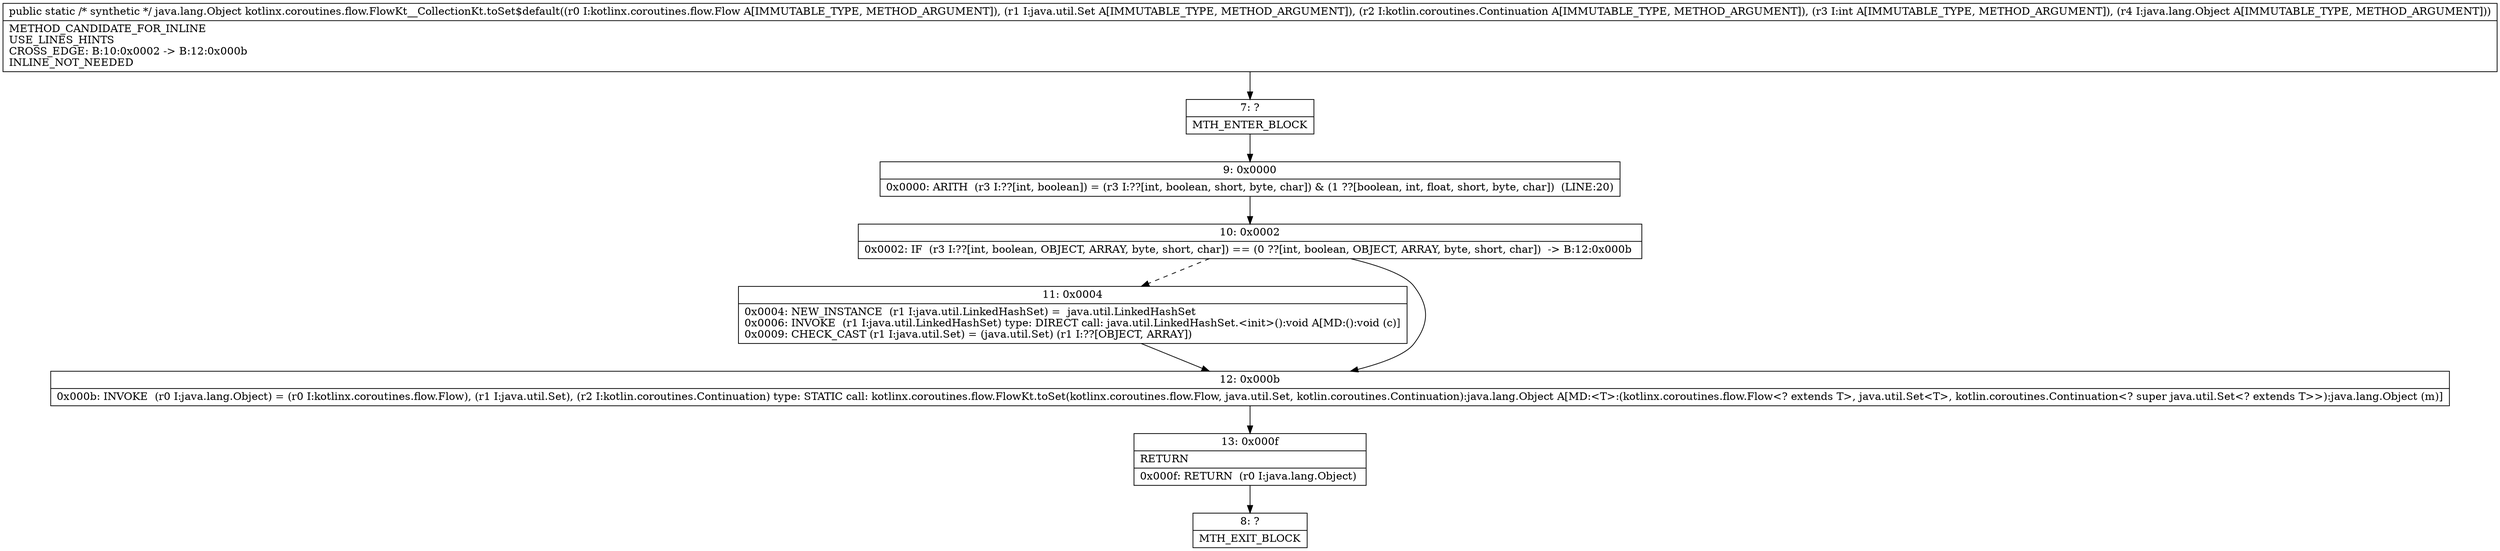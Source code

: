 digraph "CFG forkotlinx.coroutines.flow.FlowKt__CollectionKt.toSet$default(Lkotlinx\/coroutines\/flow\/Flow;Ljava\/util\/Set;Lkotlin\/coroutines\/Continuation;ILjava\/lang\/Object;)Ljava\/lang\/Object;" {
Node_7 [shape=record,label="{7\:\ ?|MTH_ENTER_BLOCK\l}"];
Node_9 [shape=record,label="{9\:\ 0x0000|0x0000: ARITH  (r3 I:??[int, boolean]) = (r3 I:??[int, boolean, short, byte, char]) & (1 ??[boolean, int, float, short, byte, char])  (LINE:20)\l}"];
Node_10 [shape=record,label="{10\:\ 0x0002|0x0002: IF  (r3 I:??[int, boolean, OBJECT, ARRAY, byte, short, char]) == (0 ??[int, boolean, OBJECT, ARRAY, byte, short, char])  \-\> B:12:0x000b \l}"];
Node_11 [shape=record,label="{11\:\ 0x0004|0x0004: NEW_INSTANCE  (r1 I:java.util.LinkedHashSet) =  java.util.LinkedHashSet \l0x0006: INVOKE  (r1 I:java.util.LinkedHashSet) type: DIRECT call: java.util.LinkedHashSet.\<init\>():void A[MD:():void (c)]\l0x0009: CHECK_CAST (r1 I:java.util.Set) = (java.util.Set) (r1 I:??[OBJECT, ARRAY]) \l}"];
Node_12 [shape=record,label="{12\:\ 0x000b|0x000b: INVOKE  (r0 I:java.lang.Object) = (r0 I:kotlinx.coroutines.flow.Flow), (r1 I:java.util.Set), (r2 I:kotlin.coroutines.Continuation) type: STATIC call: kotlinx.coroutines.flow.FlowKt.toSet(kotlinx.coroutines.flow.Flow, java.util.Set, kotlin.coroutines.Continuation):java.lang.Object A[MD:\<T\>:(kotlinx.coroutines.flow.Flow\<? extends T\>, java.util.Set\<T\>, kotlin.coroutines.Continuation\<? super java.util.Set\<? extends T\>\>):java.lang.Object (m)]\l}"];
Node_13 [shape=record,label="{13\:\ 0x000f|RETURN\l|0x000f: RETURN  (r0 I:java.lang.Object) \l}"];
Node_8 [shape=record,label="{8\:\ ?|MTH_EXIT_BLOCK\l}"];
MethodNode[shape=record,label="{public static \/* synthetic *\/ java.lang.Object kotlinx.coroutines.flow.FlowKt__CollectionKt.toSet$default((r0 I:kotlinx.coroutines.flow.Flow A[IMMUTABLE_TYPE, METHOD_ARGUMENT]), (r1 I:java.util.Set A[IMMUTABLE_TYPE, METHOD_ARGUMENT]), (r2 I:kotlin.coroutines.Continuation A[IMMUTABLE_TYPE, METHOD_ARGUMENT]), (r3 I:int A[IMMUTABLE_TYPE, METHOD_ARGUMENT]), (r4 I:java.lang.Object A[IMMUTABLE_TYPE, METHOD_ARGUMENT]))  | METHOD_CANDIDATE_FOR_INLINE\lUSE_LINES_HINTS\lCROSS_EDGE: B:10:0x0002 \-\> B:12:0x000b\lINLINE_NOT_NEEDED\l}"];
MethodNode -> Node_7;Node_7 -> Node_9;
Node_9 -> Node_10;
Node_10 -> Node_11[style=dashed];
Node_10 -> Node_12;
Node_11 -> Node_12;
Node_12 -> Node_13;
Node_13 -> Node_8;
}

